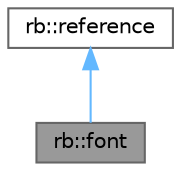 digraph "rb::font"
{
 // LATEX_PDF_SIZE
  bgcolor="transparent";
  edge [fontname=Helvetica,fontsize=10,labelfontname=Helvetica,labelfontsize=10];
  node [fontname=Helvetica,fontsize=10,shape=box,height=0.2,width=0.4];
  Node1 [label="rb::font",height=0.2,width=0.4,color="gray40", fillcolor="grey60", style="filled", fontcolor="black",tooltip="Class for loading and manipulating character fonts."];
  Node2 -> Node1 [dir="back",color="steelblue1",style="solid"];
  Node2 [label="rb::reference",height=0.2,width=0.4,color="gray40", fillcolor="white", style="filled",URL="$classrb_1_1reference.html",tooltip="Base class for reference counting."];
}
